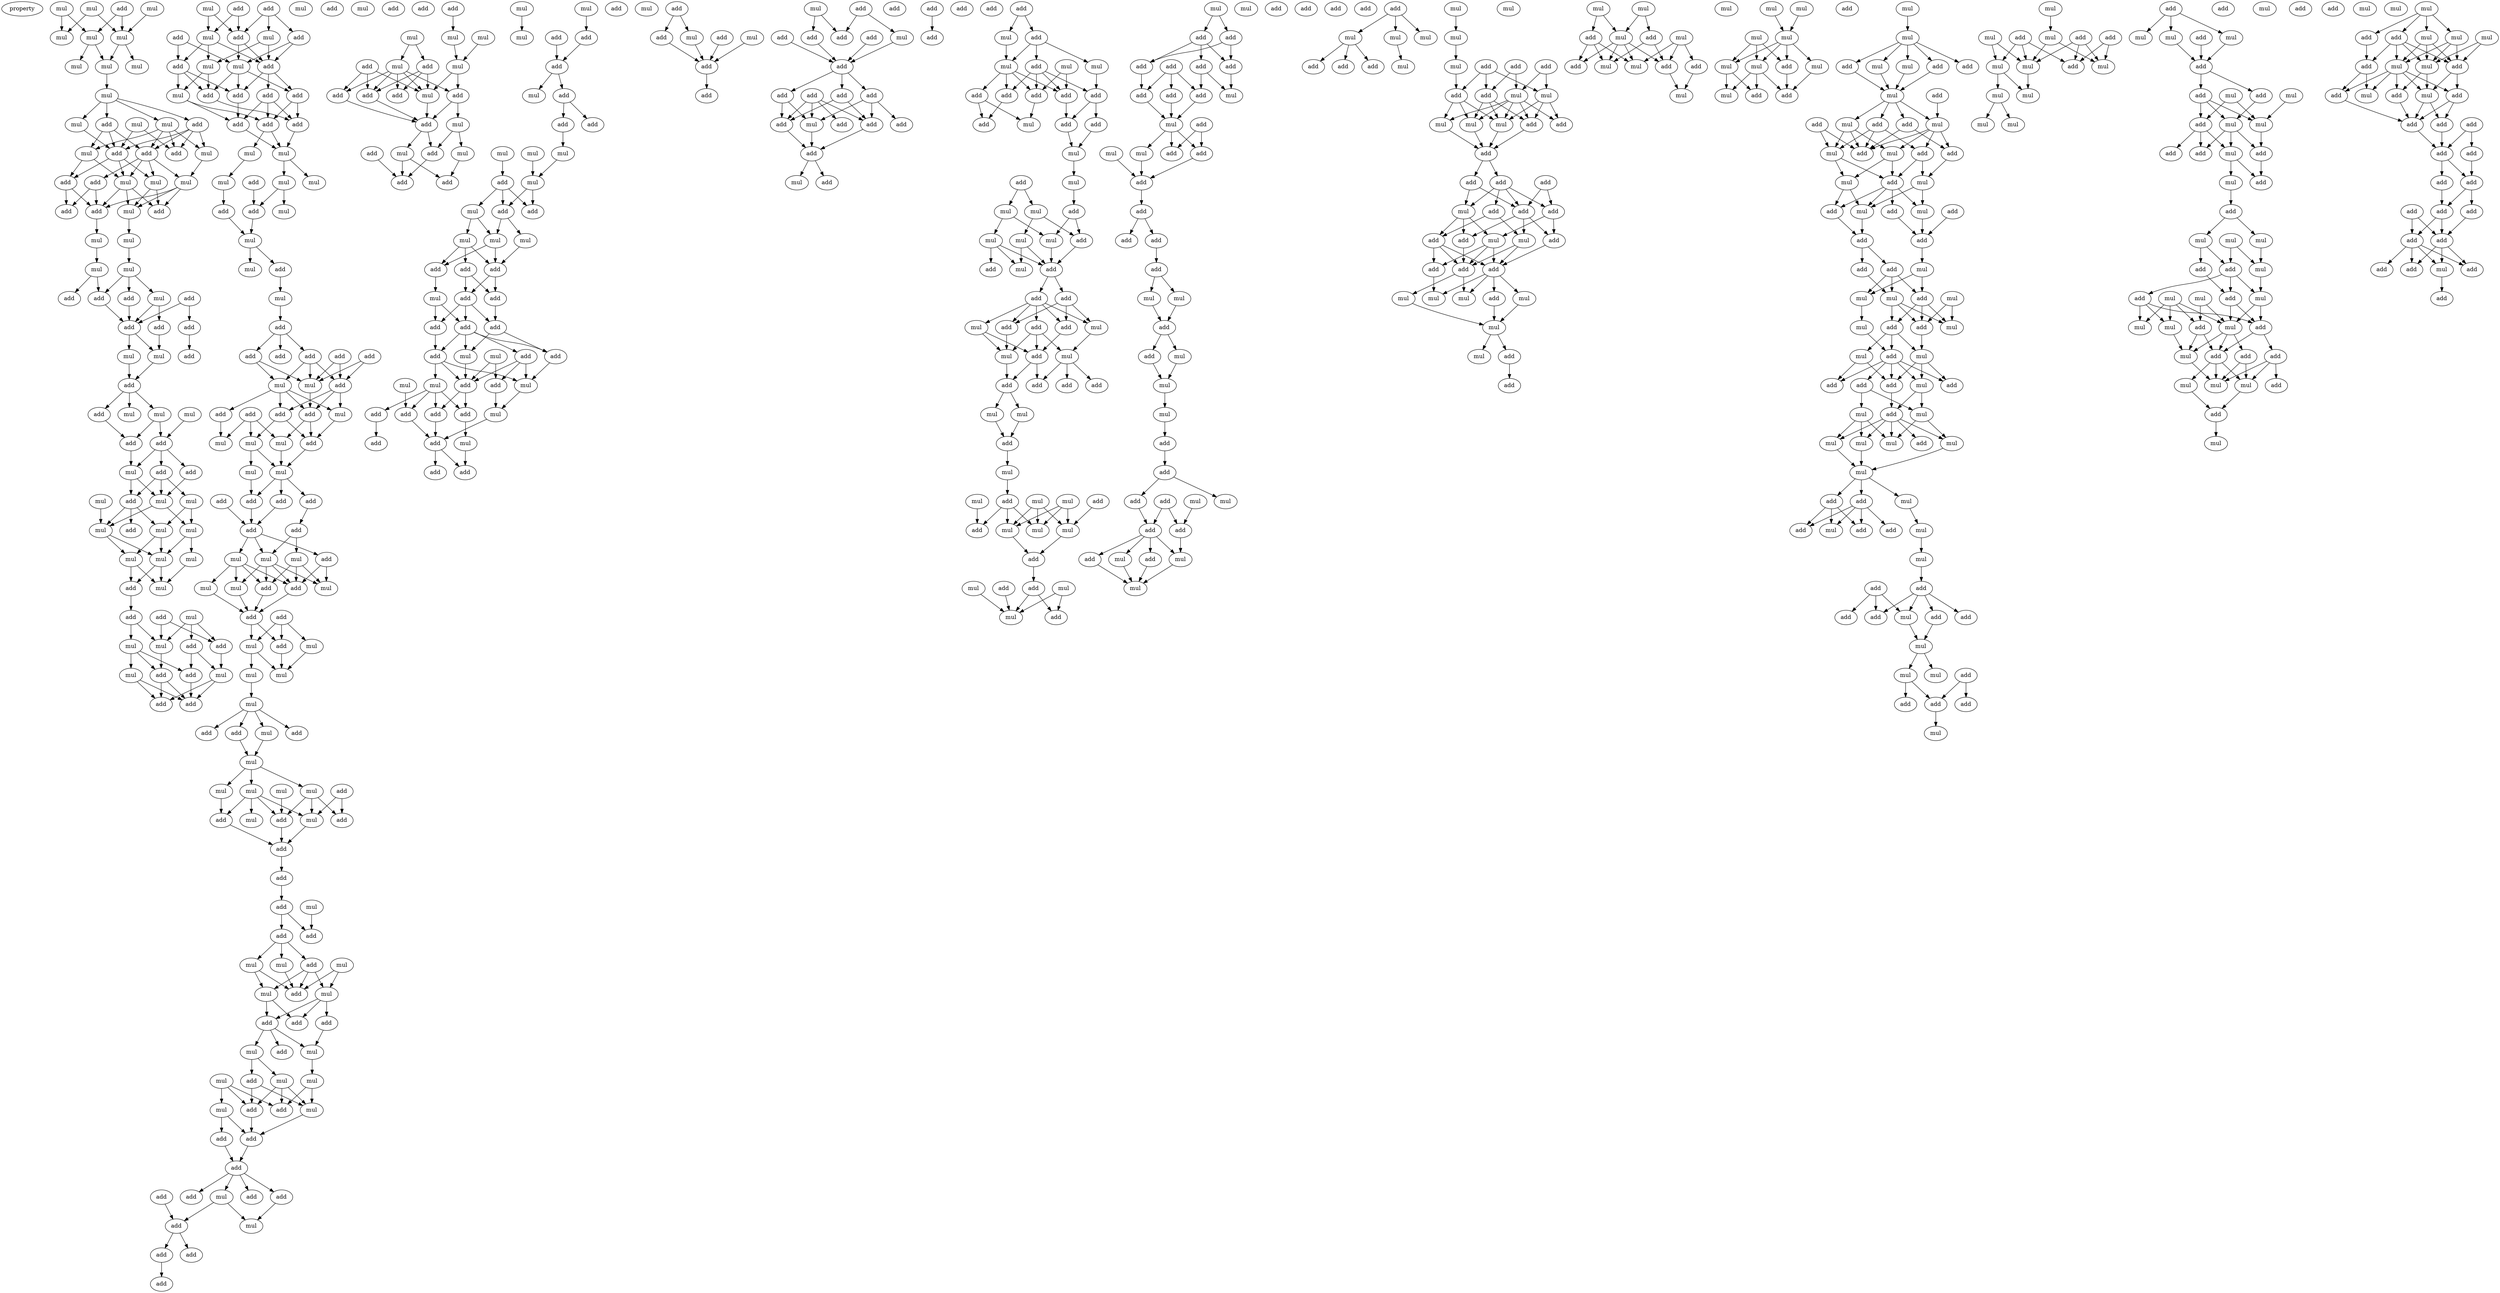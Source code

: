 digraph {
    node [fontcolor=black]
    property [mul=2,lf=1.4]
    0 [ label = mul ];
    1 [ label = mul ];
    2 [ label = mul ];
    3 [ label = add ];
    4 [ label = mul ];
    5 [ label = mul ];
    6 [ label = mul ];
    7 [ label = mul ];
    8 [ label = mul ];
    9 [ label = mul ];
    10 [ label = mul ];
    11 [ label = mul ];
    12 [ label = add ];
    13 [ label = add ];
    14 [ label = mul ];
    15 [ label = mul ];
    16 [ label = add ];
    17 [ label = add ];
    18 [ label = mul ];
    19 [ label = add ];
    20 [ label = mul ];
    21 [ label = add ];
    22 [ label = mul ];
    23 [ label = mul ];
    24 [ label = add ];
    25 [ label = mul ];
    26 [ label = add ];
    27 [ label = add ];
    28 [ label = mul ];
    29 [ label = add ];
    30 [ label = mul ];
    31 [ label = mul ];
    32 [ label = mul ];
    33 [ label = mul ];
    34 [ label = add ];
    35 [ label = mul ];
    36 [ label = add ];
    37 [ label = add ];
    38 [ label = add ];
    39 [ label = add ];
    40 [ label = add ];
    41 [ label = add ];
    42 [ label = add ];
    43 [ label = mul ];
    44 [ label = mul ];
    45 [ label = add ];
    46 [ label = mul ];
    47 [ label = mul ];
    48 [ label = mul ];
    49 [ label = add ];
    50 [ label = add ];
    51 [ label = add ];
    52 [ label = add ];
    53 [ label = mul ];
    54 [ label = add ];
    55 [ label = mul ];
    56 [ label = mul ];
    57 [ label = add ];
    58 [ label = mul ];
    59 [ label = mul ];
    60 [ label = mul ];
    61 [ label = add ];
    62 [ label = mul ];
    63 [ label = mul ];
    64 [ label = mul ];
    65 [ label = mul ];
    66 [ label = add ];
    67 [ label = mul ];
    68 [ label = mul ];
    69 [ label = add ];
    70 [ label = add ];
    71 [ label = mul ];
    72 [ label = add ];
    73 [ label = mul ];
    74 [ label = add ];
    75 [ label = mul ];
    76 [ label = mul ];
    77 [ label = add ];
    78 [ label = add ];
    79 [ label = add ];
    80 [ label = add ];
    81 [ label = mul ];
    82 [ label = add ];
    83 [ label = add ];
    84 [ label = add ];
    85 [ label = mul ];
    86 [ label = add ];
    87 [ label = add ];
    88 [ label = mul ];
    89 [ label = mul ];
    90 [ label = mul ];
    91 [ label = add ];
    92 [ label = add ];
    93 [ label = add ];
    94 [ label = add ];
    95 [ label = mul ];
    96 [ label = add ];
    97 [ label = add ];
    98 [ label = add ];
    99 [ label = add ];
    100 [ label = add ];
    101 [ label = mul ];
    102 [ label = mul ];
    103 [ label = mul ];
    104 [ label = mul ];
    105 [ label = mul ];
    106 [ label = add ];
    107 [ label = add ];
    108 [ label = mul ];
    109 [ label = add ];
    110 [ label = mul ];
    111 [ label = mul ];
    112 [ label = mul ];
    113 [ label = add ];
    114 [ label = add ];
    115 [ label = mul ];
    116 [ label = add ];
    117 [ label = add ];
    118 [ label = add ];
    119 [ label = add ];
    120 [ label = add ];
    121 [ label = add ];
    122 [ label = mul ];
    123 [ label = mul ];
    124 [ label = add ];
    125 [ label = add ];
    126 [ label = mul ];
    127 [ label = add ];
    128 [ label = add ];
    129 [ label = add ];
    130 [ label = mul ];
    131 [ label = mul ];
    132 [ label = add ];
    133 [ label = mul ];
    134 [ label = mul ];
    135 [ label = mul ];
    136 [ label = add ];
    137 [ label = add ];
    138 [ label = add ];
    139 [ label = add ];
    140 [ label = add ];
    141 [ label = add ];
    142 [ label = mul ];
    143 [ label = mul ];
    144 [ label = add ];
    145 [ label = mul ];
    146 [ label = add ];
    147 [ label = mul ];
    148 [ label = mul ];
    149 [ label = add ];
    150 [ label = mul ];
    151 [ label = add ];
    152 [ label = add ];
    153 [ label = mul ];
    154 [ label = add ];
    155 [ label = mul ];
    156 [ label = mul ];
    157 [ label = mul ];
    158 [ label = mul ];
    159 [ label = mul ];
    160 [ label = add ];
    161 [ label = add ];
    162 [ label = add ];
    163 [ label = mul ];
    164 [ label = add ];
    165 [ label = mul ];
    166 [ label = mul ];
    167 [ label = mul ];
    168 [ label = mul ];
    169 [ label = mul ];
    170 [ label = add ];
    171 [ label = add ];
    172 [ label = mul ];
    173 [ label = add ];
    174 [ label = add ];
    175 [ label = mul ];
    176 [ label = add ];
    177 [ label = add ];
    178 [ label = add ];
    179 [ label = add ];
    180 [ label = mul ];
    181 [ label = add ];
    182 [ label = add ];
    183 [ label = mul ];
    184 [ label = mul ];
    185 [ label = add ];
    186 [ label = mul ];
    187 [ label = mul ];
    188 [ label = mul ];
    189 [ label = add ];
    190 [ label = add ];
    191 [ label = add ];
    192 [ label = add ];
    193 [ label = mul ];
    194 [ label = mul ];
    195 [ label = add ];
    196 [ label = mul ];
    197 [ label = add ];
    198 [ label = mul ];
    199 [ label = mul ];
    200 [ label = add ];
    201 [ label = add ];
    202 [ label = mul ];
    203 [ label = mul ];
    204 [ label = add ];
    205 [ label = add ];
    206 [ label = add ];
    207 [ label = add ];
    208 [ label = add ];
    209 [ label = add ];
    210 [ label = mul ];
    211 [ label = add ];
    212 [ label = mul ];
    213 [ label = add ];
    214 [ label = add ];
    215 [ label = add ];
    216 [ label = add ];
    217 [ label = add ];
    218 [ label = mul ];
    219 [ label = mul ];
    220 [ label = mul ];
    221 [ label = mul ];
    222 [ label = mul ];
    223 [ label = add ];
    224 [ label = add ];
    225 [ label = add ];
    226 [ label = add ];
    227 [ label = mul ];
    228 [ label = add ];
    229 [ label = add ];
    230 [ label = add ];
    231 [ label = mul ];
    232 [ label = mul ];
    233 [ label = mul ];
    234 [ label = add ];
    235 [ label = mul ];
    236 [ label = add ];
    237 [ label = add ];
    238 [ label = mul ];
    239 [ label = add ];
    240 [ label = mul ];
    241 [ label = add ];
    242 [ label = add ];
    243 [ label = add ];
    244 [ label = mul ];
    245 [ label = add ];
    246 [ label = add ];
    247 [ label = add ];
    248 [ label = add ];
    249 [ label = mul ];
    250 [ label = mul ];
    251 [ label = mul ];
    252 [ label = add ];
    253 [ label = mul ];
    254 [ label = add ];
    255 [ label = add ];
    256 [ label = mul ];
    257 [ label = mul ];
    258 [ label = mul ];
    259 [ label = mul ];
    260 [ label = add ];
    261 [ label = add ];
    262 [ label = add ];
    263 [ label = mul ];
    264 [ label = add ];
    265 [ label = mul ];
    266 [ label = add ];
    267 [ label = add ];
    268 [ label = add ];
    269 [ label = add ];
    270 [ label = add ];
    271 [ label = add ];
    272 [ label = mul ];
    273 [ label = mul ];
    274 [ label = add ];
    275 [ label = add ];
    276 [ label = mul ];
    277 [ label = mul ];
    278 [ label = add ];
    279 [ label = mul ];
    280 [ label = add ];
    281 [ label = add ];
    282 [ label = add ];
    283 [ label = mul ];
    284 [ label = add ];
    285 [ label = add ];
    286 [ label = add ];
    287 [ label = mul ];
    288 [ label = add ];
    289 [ label = add ];
    290 [ label = add ];
    291 [ label = add ];
    292 [ label = add ];
    293 [ label = mul ];
    294 [ label = mul ];
    295 [ label = add ];
    296 [ label = mul ];
    297 [ label = add ];
    298 [ label = add ];
    299 [ label = add ];
    300 [ label = add ];
    301 [ label = add ];
    302 [ label = mul ];
    303 [ label = add ];
    304 [ label = add ];
    305 [ label = add ];
    306 [ label = add ];
    307 [ label = add ];
    308 [ label = add ];
    309 [ label = add ];
    310 [ label = add ];
    311 [ label = add ];
    312 [ label = add ];
    313 [ label = add ];
    314 [ label = mul ];
    315 [ label = add ];
    316 [ label = mul ];
    317 [ label = add ];
    318 [ label = add ];
    319 [ label = add ];
    320 [ label = add ];
    321 [ label = add ];
    322 [ label = add ];
    323 [ label = mul ];
    324 [ label = add ];
    325 [ label = mul ];
    326 [ label = add ];
    327 [ label = mul ];
    328 [ label = mul ];
    329 [ label = add ];
    330 [ label = add ];
    331 [ label = add ];
    332 [ label = add ];
    333 [ label = add ];
    334 [ label = mul ];
    335 [ label = add ];
    336 [ label = add ];
    337 [ label = add ];
    338 [ label = mul ];
    339 [ label = add ];
    340 [ label = mul ];
    341 [ label = add ];
    342 [ label = mul ];
    343 [ label = mul ];
    344 [ label = mul ];
    345 [ label = add ];
    346 [ label = mul ];
    347 [ label = mul ];
    348 [ label = mul ];
    349 [ label = add ];
    350 [ label = add ];
    351 [ label = add ];
    352 [ label = add ];
    353 [ label = add ];
    354 [ label = add ];
    355 [ label = add ];
    356 [ label = mul ];
    357 [ label = mul ];
    358 [ label = add ];
    359 [ label = mul ];
    360 [ label = mul ];
    361 [ label = add ];
    362 [ label = add ];
    363 [ label = add ];
    364 [ label = add ];
    365 [ label = mul ];
    366 [ label = mul ];
    367 [ label = add ];
    368 [ label = mul ];
    369 [ label = mul ];
    370 [ label = add ];
    371 [ label = mul ];
    372 [ label = add ];
    373 [ label = mul ];
    374 [ label = add ];
    375 [ label = mul ];
    376 [ label = mul ];
    377 [ label = mul ];
    378 [ label = add ];
    379 [ label = mul ];
    380 [ label = mul ];
    381 [ label = add ];
    382 [ label = add ];
    383 [ label = mul ];
    384 [ label = add ];
    385 [ label = mul ];
    386 [ label = add ];
    387 [ label = add ];
    388 [ label = add ];
    389 [ label = add ];
    390 [ label = add ];
    391 [ label = add ];
    392 [ label = add ];
    393 [ label = add ];
    394 [ label = add ];
    395 [ label = mul ];
    396 [ label = mul ];
    397 [ label = add ];
    398 [ label = mul ];
    399 [ label = add ];
    400 [ label = mul ];
    401 [ label = add ];
    402 [ label = mul ];
    403 [ label = add ];
    404 [ label = add ];
    405 [ label = add ];
    406 [ label = add ];
    407 [ label = add ];
    408 [ label = add ];
    409 [ label = add ];
    410 [ label = mul ];
    411 [ label = mul ];
    412 [ label = add ];
    413 [ label = add ];
    414 [ label = add ];
    415 [ label = mul ];
    416 [ label = mul ];
    417 [ label = mul ];
    418 [ label = add ];
    419 [ label = add ];
    420 [ label = add ];
    421 [ label = mul ];
    422 [ label = add ];
    423 [ label = mul ];
    424 [ label = add ];
    425 [ label = add ];
    426 [ label = add ];
    427 [ label = mul ];
    428 [ label = mul ];
    429 [ label = add ];
    430 [ label = mul ];
    431 [ label = add ];
    432 [ label = add ];
    433 [ label = mul ];
    434 [ label = mul ];
    435 [ label = mul ];
    436 [ label = add ];
    437 [ label = mul ];
    438 [ label = add ];
    439 [ label = add ];
    440 [ label = mul ];
    441 [ label = mul ];
    442 [ label = add ];
    443 [ label = add ];
    444 [ label = mul ];
    445 [ label = add ];
    446 [ label = mul ];
    447 [ label = mul ];
    448 [ label = add ];
    449 [ label = add ];
    450 [ label = mul ];
    451 [ label = mul ];
    452 [ label = add ];
    453 [ label = mul ];
    454 [ label = add ];
    455 [ label = add ];
    456 [ label = add ];
    457 [ label = add ];
    458 [ label = add ];
    459 [ label = add ];
    460 [ label = add ];
    461 [ label = mul ];
    462 [ label = add ];
    463 [ label = add ];
    464 [ label = mul ];
    465 [ label = mul ];
    466 [ label = add ];
    467 [ label = add ];
    468 [ label = add ];
    469 [ label = add ];
    470 [ label = add ];
    471 [ label = add ];
    472 [ label = mul ];
    473 [ label = mul ];
    474 [ label = mul ];
    475 [ label = mul ];
    476 [ label = mul ];
    477 [ label = mul ];
    478 [ label = add ];
    479 [ label = add ];
    480 [ label = mul ];
    481 [ label = mul ];
    482 [ label = mul ];
    483 [ label = add ];
    484 [ label = add ];
    485 [ label = mul ];
    486 [ label = mul ];
    487 [ label = mul ];
    488 [ label = add ];
    489 [ label = mul ];
    490 [ label = mul ];
    491 [ label = add ];
    492 [ label = add ];
    493 [ label = mul ];
    494 [ label = mul ];
    495 [ label = mul ];
    496 [ label = add ];
    497 [ label = mul ];
    498 [ label = mul ];
    499 [ label = mul ];
    500 [ label = mul ];
    501 [ label = mul ];
    502 [ label = add ];
    503 [ label = mul ];
    504 [ label = add ];
    505 [ label = add ];
    506 [ label = mul ];
    507 [ label = mul ];
    508 [ label = mul ];
    509 [ label = mul ];
    510 [ label = add ];
    511 [ label = add ];
    512 [ label = add ];
    513 [ label = add ];
    514 [ label = mul ];
    515 [ label = add ];
    516 [ label = add ];
    517 [ label = mul ];
    518 [ label = add ];
    519 [ label = mul ];
    520 [ label = add ];
    521 [ label = mul ];
    522 [ label = add ];
    523 [ label = mul ];
    524 [ label = add ];
    525 [ label = mul ];
    526 [ label = mul ];
    527 [ label = add ];
    528 [ label = add ];
    529 [ label = mul ];
    530 [ label = add ];
    531 [ label = add ];
    532 [ label = mul ];
    533 [ label = add ];
    534 [ label = add ];
    535 [ label = add ];
    536 [ label = add ];
    537 [ label = mul ];
    538 [ label = mul ];
    539 [ label = mul ];
    540 [ label = add ];
    541 [ label = mul ];
    542 [ label = add ];
    543 [ label = add ];
    544 [ label = mul ];
    545 [ label = mul ];
    546 [ label = mul ];
    547 [ label = add ];
    548 [ label = mul ];
    549 [ label = add ];
    550 [ label = add ];
    551 [ label = add ];
    552 [ label = mul ];
    553 [ label = add ];
    554 [ label = mul ];
    555 [ label = add ];
    556 [ label = mul ];
    557 [ label = mul ];
    558 [ label = mul ];
    559 [ label = add ];
    560 [ label = mul ];
    561 [ label = mul ];
    562 [ label = mul ];
    563 [ label = add ];
    564 [ label = add ];
    565 [ label = mul ];
    566 [ label = add ];
    567 [ label = mul ];
    568 [ label = add ];
    569 [ label = add ];
    570 [ label = mul ];
    571 [ label = mul ];
    572 [ label = add ];
    573 [ label = add ];
    574 [ label = add ];
    575 [ label = add ];
    576 [ label = mul ];
    577 [ label = add ];
    578 [ label = add ];
    579 [ label = mul ];
    580 [ label = mul ];
    581 [ label = mul ];
    582 [ label = add ];
    583 [ label = add ];
    584 [ label = add ];
    585 [ label = add ];
    586 [ label = mul ];
    587 [ label = mul ];
    588 [ label = add ];
    589 [ label = add ];
    590 [ label = mul ];
    591 [ label = add ];
    592 [ label = mul ];
    593 [ label = mul ];
    594 [ label = mul ];
    595 [ label = mul ];
    596 [ label = add ];
    597 [ label = mul ];
    598 [ label = mul ];
    599 [ label = mul ];
    600 [ label = mul ];
    601 [ label = add ];
    602 [ label = mul ];
    603 [ label = add ];
    604 [ label = mul ];
    605 [ label = mul ];
    606 [ label = add ];
    607 [ label = add ];
    608 [ label = add ];
    609 [ label = mul ];
    610 [ label = mul ];
    611 [ label = mul ];
    612 [ label = add ];
    613 [ label = mul ];
    614 [ label = add ];
    615 [ label = add ];
    616 [ label = add ];
    617 [ label = mul ];
    618 [ label = add ];
    619 [ label = mul ];
    620 [ label = add ];
    621 [ label = add ];
    622 [ label = mul ];
    623 [ label = mul ];
    624 [ label = add ];
    625 [ label = mul ];
    626 [ label = mul ];
    627 [ label = add ];
    628 [ label = mul ];
    629 [ label = add ];
    630 [ label = mul ];
    631 [ label = add ];
    632 [ label = add ];
    633 [ label = mul ];
    634 [ label = mul ];
    635 [ label = add ];
    636 [ label = mul ];
    637 [ label = mul ];
    638 [ label = mul ];
    639 [ label = add ];
    640 [ label = add ];
    641 [ label = mul ];
    642 [ label = add ];
    643 [ label = add ];
    644 [ label = add ];
    645 [ label = mul ];
    646 [ label = mul ];
    647 [ label = add ];
    648 [ label = mul ];
    649 [ label = add ];
    650 [ label = mul ];
    651 [ label = mul ];
    652 [ label = mul ];
    653 [ label = mul ];
    654 [ label = add ];
    655 [ label = mul ];
    656 [ label = add ];
    657 [ label = mul ];
    658 [ label = mul ];
    659 [ label = add ];
    660 [ label = add ];
    661 [ label = mul ];
    662 [ label = mul ];
    663 [ label = add ];
    664 [ label = add ];
    665 [ label = mul ];
    666 [ label = mul ];
    667 [ label = add ];
    668 [ label = add ];
    669 [ label = add ];
    670 [ label = add ];
    671 [ label = add ];
    672 [ label = add ];
    673 [ label = add ];
    674 [ label = add ];
    675 [ label = add ];
    676 [ label = add ];
    677 [ label = add ];
    678 [ label = add ];
    679 [ label = add ];
    680 [ label = add ];
    681 [ label = add ];
    682 [ label = mul ];
    683 [ label = add ];
    684 [ label = add ];
    0 -> 5 [ name = 0 ];
    0 -> 6 [ name = 1 ];
    1 -> 4 [ name = 2 ];
    2 -> 4 [ name = 3 ];
    2 -> 5 [ name = 4 ];
    3 -> 4 [ name = 5 ];
    3 -> 6 [ name = 6 ];
    4 -> 8 [ name = 7 ];
    4 -> 9 [ name = 8 ];
    6 -> 7 [ name = 9 ];
    6 -> 9 [ name = 10 ];
    9 -> 10 [ name = 11 ];
    10 -> 12 [ name = 12 ];
    10 -> 13 [ name = 13 ];
    10 -> 14 [ name = 14 ];
    10 -> 15 [ name = 15 ];
    11 -> 16 [ name = 16 ];
    11 -> 17 [ name = 17 ];
    12 -> 17 [ name = 18 ];
    12 -> 18 [ name = 19 ];
    12 -> 19 [ name = 20 ];
    13 -> 16 [ name = 21 ];
    13 -> 17 [ name = 22 ];
    13 -> 19 [ name = 23 ];
    13 -> 20 [ name = 24 ];
    14 -> 17 [ name = 25 ];
    15 -> 16 [ name = 26 ];
    15 -> 18 [ name = 27 ];
    15 -> 19 [ name = 28 ];
    15 -> 20 [ name = 29 ];
    17 -> 21 [ name = 30 ];
    17 -> 23 [ name = 31 ];
    17 -> 25 [ name = 32 ];
    18 -> 21 [ name = 33 ];
    18 -> 25 [ name = 34 ];
    19 -> 22 [ name = 35 ];
    19 -> 23 [ name = 36 ];
    19 -> 24 [ name = 37 ];
    19 -> 25 [ name = 38 ];
    20 -> 22 [ name = 39 ];
    21 -> 27 [ name = 40 ];
    21 -> 29 [ name = 41 ];
    22 -> 26 [ name = 42 ];
    22 -> 27 [ name = 43 ];
    22 -> 28 [ name = 44 ];
    23 -> 26 [ name = 45 ];
    23 -> 28 [ name = 46 ];
    24 -> 27 [ name = 47 ];
    24 -> 29 [ name = 48 ];
    25 -> 26 [ name = 49 ];
    25 -> 27 [ name = 50 ];
    25 -> 28 [ name = 51 ];
    27 -> 30 [ name = 52 ];
    28 -> 31 [ name = 53 ];
    30 -> 32 [ name = 54 ];
    31 -> 33 [ name = 55 ];
    32 -> 36 [ name = 56 ];
    32 -> 37 [ name = 57 ];
    33 -> 34 [ name = 58 ];
    33 -> 35 [ name = 59 ];
    33 -> 37 [ name = 60 ];
    34 -> 41 [ name = 61 ];
    35 -> 40 [ name = 62 ];
    35 -> 41 [ name = 63 ];
    37 -> 41 [ name = 64 ];
    38 -> 39 [ name = 65 ];
    38 -> 41 [ name = 66 ];
    39 -> 42 [ name = 67 ];
    40 -> 43 [ name = 68 ];
    41 -> 43 [ name = 69 ];
    41 -> 44 [ name = 70 ];
    43 -> 45 [ name = 71 ];
    44 -> 45 [ name = 72 ];
    45 -> 47 [ name = 73 ];
    45 -> 48 [ name = 74 ];
    45 -> 49 [ name = 75 ];
    46 -> 50 [ name = 76 ];
    47 -> 50 [ name = 77 ];
    47 -> 51 [ name = 78 ];
    49 -> 51 [ name = 79 ];
    50 -> 52 [ name = 80 ];
    50 -> 53 [ name = 81 ];
    50 -> 54 [ name = 82 ];
    51 -> 53 [ name = 83 ];
    52 -> 56 [ name = 84 ];
    52 -> 57 [ name = 85 ];
    52 -> 58 [ name = 86 ];
    53 -> 56 [ name = 87 ];
    53 -> 57 [ name = 88 ];
    54 -> 56 [ name = 89 ];
    55 -> 62 [ name = 90 ];
    56 -> 59 [ name = 91 ];
    56 -> 62 [ name = 92 ];
    57 -> 60 [ name = 93 ];
    57 -> 61 [ name = 94 ];
    57 -> 62 [ name = 95 ];
    58 -> 59 [ name = 96 ];
    58 -> 60 [ name = 97 ];
    59 -> 64 [ name = 98 ];
    59 -> 65 [ name = 99 ];
    60 -> 63 [ name = 100 ];
    60 -> 64 [ name = 101 ];
    62 -> 63 [ name = 102 ];
    62 -> 64 [ name = 103 ];
    63 -> 66 [ name = 104 ];
    63 -> 67 [ name = 105 ];
    64 -> 66 [ name = 106 ];
    64 -> 67 [ name = 107 ];
    65 -> 67 [ name = 108 ];
    66 -> 70 [ name = 109 ];
    68 -> 71 [ name = 110 ];
    68 -> 72 [ name = 111 ];
    68 -> 74 [ name = 112 ];
    69 -> 71 [ name = 113 ];
    69 -> 72 [ name = 114 ];
    70 -> 71 [ name = 115 ];
    70 -> 73 [ name = 116 ];
    71 -> 77 [ name = 117 ];
    72 -> 75 [ name = 118 ];
    73 -> 76 [ name = 119 ];
    73 -> 77 [ name = 120 ];
    73 -> 78 [ name = 121 ];
    74 -> 75 [ name = 122 ];
    74 -> 78 [ name = 123 ];
    75 -> 79 [ name = 124 ];
    75 -> 80 [ name = 125 ];
    76 -> 79 [ name = 126 ];
    76 -> 80 [ name = 127 ];
    77 -> 79 [ name = 128 ];
    77 -> 80 [ name = 129 ];
    78 -> 80 [ name = 130 ];
    81 -> 85 [ name = 131 ];
    81 -> 87 [ name = 132 ];
    82 -> 85 [ name = 133 ];
    82 -> 87 [ name = 134 ];
    83 -> 86 [ name = 135 ];
    83 -> 87 [ name = 136 ];
    83 -> 88 [ name = 137 ];
    84 -> 90 [ name = 138 ];
    84 -> 92 [ name = 139 ];
    85 -> 89 [ name = 140 ];
    85 -> 91 [ name = 141 ];
    85 -> 92 [ name = 142 ];
    86 -> 90 [ name = 143 ];
    86 -> 91 [ name = 144 ];
    87 -> 90 [ name = 145 ];
    87 -> 91 [ name = 146 ];
    88 -> 89 [ name = 147 ];
    88 -> 91 [ name = 148 ];
    89 -> 94 [ name = 149 ];
    89 -> 95 [ name = 150 ];
    90 -> 93 [ name = 151 ];
    90 -> 94 [ name = 152 ];
    90 -> 97 [ name = 153 ];
    91 -> 93 [ name = 154 ];
    91 -> 96 [ name = 155 ];
    91 -> 97 [ name = 156 ];
    92 -> 94 [ name = 157 ];
    92 -> 95 [ name = 158 ];
    92 -> 97 [ name = 159 ];
    93 -> 98 [ name = 160 ];
    93 -> 100 [ name = 161 ];
    94 -> 100 [ name = 162 ];
    95 -> 98 [ name = 163 ];
    95 -> 99 [ name = 164 ];
    96 -> 98 [ name = 165 ];
    96 -> 99 [ name = 166 ];
    96 -> 100 [ name = 167 ];
    97 -> 99 [ name = 168 ];
    98 -> 101 [ name = 169 ];
    98 -> 102 [ name = 170 ];
    99 -> 102 [ name = 171 ];
    100 -> 102 [ name = 172 ];
    101 -> 105 [ name = 173 ];
    102 -> 103 [ name = 174 ];
    102 -> 104 [ name = 175 ];
    103 -> 108 [ name = 176 ];
    103 -> 109 [ name = 177 ];
    105 -> 107 [ name = 178 ];
    106 -> 109 [ name = 179 ];
    107 -> 111 [ name = 180 ];
    109 -> 111 [ name = 181 ];
    111 -> 112 [ name = 182 ];
    111 -> 113 [ name = 183 ];
    113 -> 115 [ name = 184 ];
    115 -> 116 [ name = 185 ];
    116 -> 117 [ name = 186 ];
    116 -> 118 [ name = 187 ];
    116 -> 119 [ name = 188 ];
    118 -> 122 [ name = 189 ];
    118 -> 123 [ name = 190 ];
    119 -> 122 [ name = 191 ];
    119 -> 123 [ name = 192 ];
    119 -> 124 [ name = 193 ];
    120 -> 122 [ name = 194 ];
    120 -> 124 [ name = 195 ];
    121 -> 122 [ name = 196 ];
    121 -> 124 [ name = 197 ];
    122 -> 128 [ name = 198 ];
    123 -> 125 [ name = 199 ];
    123 -> 126 [ name = 200 ];
    123 -> 127 [ name = 201 ];
    123 -> 128 [ name = 202 ];
    124 -> 126 [ name = 203 ];
    124 -> 127 [ name = 204 ];
    124 -> 128 [ name = 205 ];
    125 -> 133 [ name = 206 ];
    126 -> 132 [ name = 207 ];
    127 -> 130 [ name = 208 ];
    127 -> 132 [ name = 209 ];
    128 -> 131 [ name = 210 ];
    128 -> 132 [ name = 211 ];
    129 -> 130 [ name = 212 ];
    129 -> 131 [ name = 213 ];
    129 -> 133 [ name = 214 ];
    130 -> 134 [ name = 215 ];
    130 -> 135 [ name = 216 ];
    131 -> 135 [ name = 217 ];
    132 -> 135 [ name = 218 ];
    134 -> 136 [ name = 219 ];
    135 -> 136 [ name = 220 ];
    135 -> 138 [ name = 221 ];
    135 -> 139 [ name = 222 ];
    136 -> 140 [ name = 223 ];
    137 -> 140 [ name = 224 ];
    138 -> 140 [ name = 225 ];
    139 -> 141 [ name = 226 ];
    140 -> 142 [ name = 227 ];
    140 -> 143 [ name = 228 ];
    140 -> 144 [ name = 229 ];
    141 -> 142 [ name = 230 ];
    141 -> 145 [ name = 231 ];
    142 -> 146 [ name = 232 ];
    142 -> 147 [ name = 233 ];
    142 -> 148 [ name = 234 ];
    142 -> 149 [ name = 235 ];
    143 -> 146 [ name = 236 ];
    143 -> 148 [ name = 237 ];
    143 -> 149 [ name = 238 ];
    143 -> 150 [ name = 239 ];
    144 -> 147 [ name = 240 ];
    144 -> 149 [ name = 241 ];
    145 -> 146 [ name = 242 ];
    145 -> 147 [ name = 243 ];
    145 -> 149 [ name = 244 ];
    146 -> 151 [ name = 245 ];
    148 -> 151 [ name = 246 ];
    149 -> 151 [ name = 247 ];
    150 -> 151 [ name = 248 ];
    151 -> 153 [ name = 249 ];
    151 -> 154 [ name = 250 ];
    152 -> 153 [ name = 251 ];
    152 -> 154 [ name = 252 ];
    152 -> 155 [ name = 253 ];
    153 -> 157 [ name = 254 ];
    153 -> 158 [ name = 255 ];
    154 -> 158 [ name = 256 ];
    155 -> 158 [ name = 257 ];
    157 -> 159 [ name = 258 ];
    159 -> 160 [ name = 259 ];
    159 -> 161 [ name = 260 ];
    159 -> 163 [ name = 261 ];
    159 -> 164 [ name = 262 ];
    161 -> 165 [ name = 263 ];
    163 -> 165 [ name = 264 ];
    165 -> 166 [ name = 265 ];
    165 -> 168 [ name = 266 ];
    165 -> 169 [ name = 267 ];
    166 -> 171 [ name = 268 ];
    167 -> 173 [ name = 269 ];
    168 -> 171 [ name = 270 ];
    168 -> 172 [ name = 271 ];
    168 -> 173 [ name = 272 ];
    168 -> 175 [ name = 273 ];
    169 -> 173 [ name = 274 ];
    169 -> 174 [ name = 275 ];
    169 -> 175 [ name = 276 ];
    170 -> 174 [ name = 277 ];
    170 -> 175 [ name = 278 ];
    171 -> 176 [ name = 279 ];
    173 -> 176 [ name = 280 ];
    175 -> 176 [ name = 281 ];
    176 -> 177 [ name = 282 ];
    177 -> 179 [ name = 283 ];
    179 -> 181 [ name = 284 ];
    179 -> 182 [ name = 285 ];
    180 -> 182 [ name = 286 ];
    181 -> 183 [ name = 287 ];
    181 -> 185 [ name = 288 ];
    181 -> 186 [ name = 289 ];
    183 -> 189 [ name = 290 ];
    184 -> 188 [ name = 291 ];
    184 -> 189 [ name = 292 ];
    185 -> 187 [ name = 293 ];
    185 -> 188 [ name = 294 ];
    185 -> 189 [ name = 295 ];
    186 -> 187 [ name = 296 ];
    186 -> 189 [ name = 297 ];
    187 -> 190 [ name = 298 ];
    187 -> 192 [ name = 299 ];
    188 -> 190 [ name = 300 ];
    188 -> 191 [ name = 301 ];
    188 -> 192 [ name = 302 ];
    190 -> 193 [ name = 303 ];
    190 -> 194 [ name = 304 ];
    190 -> 195 [ name = 305 ];
    191 -> 193 [ name = 306 ];
    193 -> 196 [ name = 307 ];
    194 -> 197 [ name = 308 ];
    194 -> 199 [ name = 309 ];
    196 -> 201 [ name = 310 ];
    196 -> 203 [ name = 311 ];
    197 -> 200 [ name = 312 ];
    197 -> 203 [ name = 313 ];
    198 -> 200 [ name = 314 ];
    198 -> 201 [ name = 315 ];
    198 -> 202 [ name = 316 ];
    199 -> 200 [ name = 317 ];
    199 -> 201 [ name = 318 ];
    199 -> 203 [ name = 319 ];
    200 -> 205 [ name = 320 ];
    202 -> 204 [ name = 321 ];
    202 -> 205 [ name = 322 ];
    203 -> 205 [ name = 323 ];
    204 -> 206 [ name = 324 ];
    205 -> 206 [ name = 325 ];
    206 -> 207 [ name = 326 ];
    206 -> 208 [ name = 327 ];
    206 -> 209 [ name = 328 ];
    206 -> 210 [ name = 329 ];
    207 -> 212 [ name = 330 ];
    210 -> 212 [ name = 331 ];
    210 -> 213 [ name = 332 ];
    211 -> 213 [ name = 333 ];
    213 -> 214 [ name = 334 ];
    213 -> 215 [ name = 335 ];
    214 -> 216 [ name = 336 ];
    217 -> 218 [ name = 337 ];
    218 -> 221 [ name = 338 ];
    219 -> 221 [ name = 339 ];
    220 -> 222 [ name = 340 ];
    220 -> 223 [ name = 341 ];
    221 -> 225 [ name = 342 ];
    221 -> 227 [ name = 343 ];
    222 -> 225 [ name = 344 ];
    222 -> 226 [ name = 345 ];
    222 -> 227 [ name = 346 ];
    222 -> 228 [ name = 347 ];
    222 -> 229 [ name = 348 ];
    223 -> 227 [ name = 349 ];
    223 -> 228 [ name = 350 ];
    223 -> 229 [ name = 351 ];
    224 -> 226 [ name = 352 ];
    224 -> 227 [ name = 353 ];
    224 -> 229 [ name = 354 ];
    225 -> 230 [ name = 355 ];
    225 -> 231 [ name = 356 ];
    226 -> 230 [ name = 357 ];
    227 -> 230 [ name = 358 ];
    229 -> 230 [ name = 359 ];
    230 -> 235 [ name = 360 ];
    230 -> 236 [ name = 361 ];
    231 -> 232 [ name = 362 ];
    231 -> 236 [ name = 363 ];
    232 -> 239 [ name = 364 ];
    233 -> 238 [ name = 365 ];
    234 -> 237 [ name = 366 ];
    235 -> 237 [ name = 367 ];
    235 -> 239 [ name = 368 ];
    236 -> 237 [ name = 369 ];
    240 -> 242 [ name = 370 ];
    241 -> 243 [ name = 371 ];
    242 -> 243 [ name = 372 ];
    243 -> 244 [ name = 373 ];
    243 -> 245 [ name = 374 ];
    245 -> 247 [ name = 375 ];
    245 -> 248 [ name = 376 ];
    247 -> 250 [ name = 377 ];
    249 -> 252 [ name = 378 ];
    250 -> 253 [ name = 379 ];
    251 -> 253 [ name = 380 ];
    252 -> 254 [ name = 381 ];
    252 -> 255 [ name = 382 ];
    252 -> 256 [ name = 383 ];
    253 -> 254 [ name = 384 ];
    253 -> 255 [ name = 385 ];
    255 -> 257 [ name = 386 ];
    255 -> 259 [ name = 387 ];
    256 -> 258 [ name = 388 ];
    256 -> 259 [ name = 389 ];
    257 -> 262 [ name = 390 ];
    258 -> 260 [ name = 391 ];
    258 -> 261 [ name = 392 ];
    258 -> 262 [ name = 393 ];
    259 -> 261 [ name = 394 ];
    259 -> 262 [ name = 395 ];
    260 -> 264 [ name = 396 ];
    260 -> 266 [ name = 397 ];
    261 -> 263 [ name = 398 ];
    262 -> 264 [ name = 399 ];
    262 -> 266 [ name = 400 ];
    263 -> 268 [ name = 401 ];
    263 -> 269 [ name = 402 ];
    264 -> 267 [ name = 403 ];
    266 -> 267 [ name = 404 ];
    266 -> 268 [ name = 405 ];
    266 -> 269 [ name = 406 ];
    267 -> 273 [ name = 407 ];
    267 -> 274 [ name = 408 ];
    268 -> 270 [ name = 409 ];
    268 -> 271 [ name = 410 ];
    268 -> 273 [ name = 411 ];
    268 -> 274 [ name = 412 ];
    269 -> 271 [ name = 413 ];
    270 -> 275 [ name = 414 ];
    270 -> 278 [ name = 415 ];
    270 -> 279 [ name = 416 ];
    271 -> 275 [ name = 417 ];
    271 -> 277 [ name = 418 ];
    271 -> 279 [ name = 419 ];
    272 -> 275 [ name = 420 ];
    272 -> 278 [ name = 421 ];
    273 -> 275 [ name = 422 ];
    274 -> 279 [ name = 423 ];
    275 -> 281 [ name = 424 ];
    275 -> 282 [ name = 425 ];
    276 -> 280 [ name = 426 ];
    277 -> 280 [ name = 427 ];
    277 -> 281 [ name = 428 ];
    277 -> 282 [ name = 429 ];
    277 -> 284 [ name = 430 ];
    278 -> 283 [ name = 431 ];
    279 -> 283 [ name = 432 ];
    280 -> 285 [ name = 433 ];
    281 -> 287 [ name = 434 ];
    282 -> 285 [ name = 435 ];
    283 -> 285 [ name = 436 ];
    284 -> 286 [ name = 437 ];
    285 -> 288 [ name = 438 ];
    285 -> 289 [ name = 439 ];
    287 -> 289 [ name = 440 ];
    290 -> 291 [ name = 441 ];
    290 -> 293 [ name = 442 ];
    291 -> 295 [ name = 443 ];
    292 -> 295 [ name = 444 ];
    293 -> 295 [ name = 445 ];
    294 -> 295 [ name = 446 ];
    295 -> 298 [ name = 447 ];
    296 -> 300 [ name = 448 ];
    296 -> 301 [ name = 449 ];
    297 -> 300 [ name = 450 ];
    297 -> 302 [ name = 451 ];
    299 -> 304 [ name = 452 ];
    301 -> 304 [ name = 453 ];
    302 -> 304 [ name = 454 ];
    303 -> 304 [ name = 455 ];
    304 -> 305 [ name = 456 ];
    304 -> 306 [ name = 457 ];
    304 -> 309 [ name = 458 ];
    305 -> 313 [ name = 459 ];
    305 -> 314 [ name = 460 ];
    306 -> 311 [ name = 461 ];
    306 -> 312 [ name = 462 ];
    306 -> 314 [ name = 463 ];
    308 -> 310 [ name = 464 ];
    308 -> 312 [ name = 465 ];
    308 -> 313 [ name = 466 ];
    308 -> 314 [ name = 467 ];
    309 -> 312 [ name = 468 ];
    309 -> 313 [ name = 469 ];
    312 -> 315 [ name = 470 ];
    313 -> 315 [ name = 471 ];
    314 -> 315 [ name = 472 ];
    315 -> 316 [ name = 473 ];
    315 -> 318 [ name = 474 ];
    317 -> 320 [ name = 475 ];
    322 -> 323 [ name = 476 ];
    322 -> 324 [ name = 477 ];
    323 -> 327 [ name = 478 ];
    324 -> 326 [ name = 479 ];
    324 -> 327 [ name = 480 ];
    324 -> 328 [ name = 481 ];
    325 -> 330 [ name = 482 ];
    325 -> 331 [ name = 483 ];
    326 -> 329 [ name = 484 ];
    326 -> 330 [ name = 485 ];
    326 -> 331 [ name = 486 ];
    326 -> 333 [ name = 487 ];
    327 -> 329 [ name = 488 ];
    327 -> 330 [ name = 489 ];
    327 -> 331 [ name = 490 ];
    327 -> 332 [ name = 491 ];
    328 -> 333 [ name = 492 ];
    329 -> 336 [ name = 493 ];
    330 -> 334 [ name = 494 ];
    331 -> 335 [ name = 495 ];
    332 -> 334 [ name = 496 ];
    332 -> 336 [ name = 497 ];
    333 -> 335 [ name = 498 ];
    333 -> 337 [ name = 499 ];
    335 -> 338 [ name = 500 ];
    337 -> 338 [ name = 501 ];
    338 -> 340 [ name = 502 ];
    339 -> 342 [ name = 503 ];
    339 -> 343 [ name = 504 ];
    340 -> 341 [ name = 505 ];
    341 -> 345 [ name = 506 ];
    341 -> 347 [ name = 507 ];
    342 -> 344 [ name = 508 ];
    342 -> 347 [ name = 509 ];
    343 -> 345 [ name = 510 ];
    343 -> 346 [ name = 511 ];
    344 -> 348 [ name = 512 ];
    344 -> 349 [ name = 513 ];
    344 -> 350 [ name = 514 ];
    345 -> 349 [ name = 515 ];
    346 -> 348 [ name = 516 ];
    346 -> 349 [ name = 517 ];
    347 -> 349 [ name = 518 ];
    349 -> 351 [ name = 519 ];
    349 -> 352 [ name = 520 ];
    351 -> 353 [ name = 521 ];
    351 -> 354 [ name = 522 ];
    351 -> 355 [ name = 523 ];
    351 -> 356 [ name = 524 ];
    351 -> 357 [ name = 525 ];
    352 -> 354 [ name = 526 ];
    352 -> 355 [ name = 527 ];
    352 -> 357 [ name = 528 ];
    353 -> 358 [ name = 529 ];
    353 -> 359 [ name = 530 ];
    353 -> 360 [ name = 531 ];
    354 -> 358 [ name = 532 ];
    355 -> 359 [ name = 533 ];
    356 -> 358 [ name = 534 ];
    356 -> 359 [ name = 535 ];
    357 -> 360 [ name = 536 ];
    358 -> 361 [ name = 537 ];
    358 -> 362 [ name = 538 ];
    359 -> 361 [ name = 539 ];
    360 -> 362 [ name = 540 ];
    360 -> 363 [ name = 541 ];
    360 -> 364 [ name = 542 ];
    361 -> 365 [ name = 543 ];
    361 -> 366 [ name = 544 ];
    365 -> 367 [ name = 545 ];
    366 -> 367 [ name = 546 ];
    367 -> 368 [ name = 547 ];
    368 -> 370 [ name = 548 ];
    369 -> 375 [ name = 549 ];
    369 -> 376 [ name = 550 ];
    369 -> 377 [ name = 551 ];
    370 -> 374 [ name = 552 ];
    370 -> 375 [ name = 553 ];
    370 -> 377 [ name = 554 ];
    371 -> 374 [ name = 555 ];
    372 -> 376 [ name = 556 ];
    373 -> 375 [ name = 557 ];
    373 -> 376 [ name = 558 ];
    373 -> 377 [ name = 559 ];
    376 -> 378 [ name = 560 ];
    377 -> 378 [ name = 561 ];
    378 -> 381 [ name = 562 ];
    379 -> 383 [ name = 563 ];
    379 -> 384 [ name = 564 ];
    380 -> 383 [ name = 565 ];
    381 -> 383 [ name = 566 ];
    381 -> 384 [ name = 567 ];
    382 -> 383 [ name = 568 ];
    385 -> 386 [ name = 569 ];
    385 -> 387 [ name = 570 ];
    386 -> 389 [ name = 571 ];
    386 -> 391 [ name = 572 ];
    387 -> 389 [ name = 573 ];
    387 -> 390 [ name = 574 ];
    387 -> 391 [ name = 575 ];
    388 -> 392 [ name = 576 ];
    388 -> 393 [ name = 577 ];
    388 -> 394 [ name = 578 ];
    389 -> 395 [ name = 579 ];
    390 -> 394 [ name = 580 ];
    390 -> 395 [ name = 581 ];
    391 -> 393 [ name = 582 ];
    392 -> 396 [ name = 583 ];
    393 -> 396 [ name = 584 ];
    394 -> 396 [ name = 585 ];
    396 -> 398 [ name = 586 ];
    396 -> 399 [ name = 587 ];
    396 -> 401 [ name = 588 ];
    397 -> 399 [ name = 589 ];
    397 -> 401 [ name = 590 ];
    398 -> 403 [ name = 591 ];
    399 -> 403 [ name = 592 ];
    402 -> 403 [ name = 593 ];
    403 -> 404 [ name = 594 ];
    404 -> 405 [ name = 595 ];
    404 -> 407 [ name = 596 ];
    407 -> 408 [ name = 597 ];
    408 -> 410 [ name = 598 ];
    408 -> 411 [ name = 599 ];
    410 -> 413 [ name = 600 ];
    411 -> 413 [ name = 601 ];
    413 -> 414 [ name = 602 ];
    413 -> 415 [ name = 603 ];
    414 -> 416 [ name = 604 ];
    415 -> 416 [ name = 605 ];
    416 -> 417 [ name = 606 ];
    417 -> 418 [ name = 607 ];
    418 -> 419 [ name = 608 ];
    419 -> 420 [ name = 609 ];
    419 -> 423 [ name = 610 ];
    420 -> 424 [ name = 611 ];
    421 -> 425 [ name = 612 ];
    422 -> 424 [ name = 613 ];
    422 -> 425 [ name = 614 ];
    424 -> 426 [ name = 615 ];
    424 -> 427 [ name = 616 ];
    424 -> 428 [ name = 617 ];
    424 -> 429 [ name = 618 ];
    425 -> 427 [ name = 619 ];
    426 -> 430 [ name = 620 ];
    427 -> 430 [ name = 621 ];
    428 -> 430 [ name = 622 ];
    429 -> 430 [ name = 623 ];
    432 -> 433 [ name = 624 ];
    432 -> 434 [ name = 625 ];
    432 -> 435 [ name = 626 ];
    433 -> 436 [ name = 627 ];
    433 -> 438 [ name = 628 ];
    433 -> 439 [ name = 629 ];
    434 -> 437 [ name = 630 ];
    440 -> 441 [ name = 631 ];
    441 -> 444 [ name = 632 ];
    442 -> 447 [ name = 633 ];
    442 -> 449 [ name = 634 ];
    443 -> 446 [ name = 635 ];
    443 -> 447 [ name = 636 ];
    444 -> 448 [ name = 637 ];
    445 -> 446 [ name = 638 ];
    445 -> 448 [ name = 639 ];
    445 -> 449 [ name = 640 ];
    446 -> 450 [ name = 641 ];
    446 -> 452 [ name = 642 ];
    446 -> 454 [ name = 643 ];
    447 -> 450 [ name = 644 ];
    447 -> 451 [ name = 645 ];
    447 -> 452 [ name = 646 ];
    447 -> 453 [ name = 647 ];
    447 -> 454 [ name = 648 ];
    448 -> 450 [ name = 649 ];
    448 -> 451 [ name = 650 ];
    448 -> 453 [ name = 651 ];
    449 -> 450 [ name = 652 ];
    449 -> 451 [ name = 653 ];
    449 -> 454 [ name = 654 ];
    450 -> 455 [ name = 655 ];
    451 -> 455 [ name = 656 ];
    453 -> 455 [ name = 657 ];
    454 -> 455 [ name = 658 ];
    455 -> 457 [ name = 659 ];
    455 -> 458 [ name = 660 ];
    456 -> 459 [ name = 661 ];
    456 -> 460 [ name = 662 ];
    457 -> 459 [ name = 663 ];
    457 -> 460 [ name = 664 ];
    457 -> 461 [ name = 665 ];
    457 -> 462 [ name = 666 ];
    458 -> 459 [ name = 667 ];
    458 -> 461 [ name = 668 ];
    459 -> 463 [ name = 669 ];
    459 -> 465 [ name = 670 ];
    459 -> 466 [ name = 671 ];
    460 -> 463 [ name = 672 ];
    460 -> 464 [ name = 673 ];
    461 -> 464 [ name = 674 ];
    461 -> 466 [ name = 675 ];
    461 -> 467 [ name = 676 ];
    462 -> 465 [ name = 677 ];
    462 -> 467 [ name = 678 ];
    463 -> 468 [ name = 679 ];
    464 -> 468 [ name = 680 ];
    464 -> 469 [ name = 681 ];
    464 -> 470 [ name = 682 ];
    465 -> 468 [ name = 683 ];
    465 -> 470 [ name = 684 ];
    466 -> 470 [ name = 685 ];
    467 -> 468 [ name = 686 ];
    467 -> 469 [ name = 687 ];
    467 -> 470 [ name = 688 ];
    468 -> 471 [ name = 689 ];
    468 -> 472 [ name = 690 ];
    468 -> 474 [ name = 691 ];
    468 -> 475 [ name = 692 ];
    469 -> 474 [ name = 693 ];
    470 -> 473 [ name = 694 ];
    470 -> 475 [ name = 695 ];
    471 -> 476 [ name = 696 ];
    472 -> 476 [ name = 697 ];
    473 -> 476 [ name = 698 ];
    476 -> 477 [ name = 699 ];
    476 -> 478 [ name = 700 ];
    478 -> 479 [ name = 701 ];
    481 -> 483 [ name = 702 ];
    481 -> 487 [ name = 703 ];
    482 -> 484 [ name = 704 ];
    482 -> 487 [ name = 705 ];
    483 -> 488 [ name = 706 ];
    483 -> 489 [ name = 707 ];
    483 -> 490 [ name = 708 ];
    484 -> 489 [ name = 709 ];
    484 -> 491 [ name = 710 ];
    486 -> 490 [ name = 711 ];
    486 -> 491 [ name = 712 ];
    486 -> 492 [ name = 713 ];
    487 -> 488 [ name = 714 ];
    487 -> 489 [ name = 715 ];
    487 -> 490 [ name = 716 ];
    487 -> 491 [ name = 717 ];
    491 -> 493 [ name = 718 ];
    492 -> 493 [ name = 719 ];
    494 -> 498 [ name = 720 ];
    495 -> 498 [ name = 721 ];
    497 -> 499 [ name = 722 ];
    497 -> 501 [ name = 723 ];
    497 -> 502 [ name = 724 ];
    498 -> 499 [ name = 725 ];
    498 -> 500 [ name = 726 ];
    498 -> 501 [ name = 727 ];
    498 -> 502 [ name = 728 ];
    499 -> 503 [ name = 729 ];
    499 -> 505 [ name = 730 ];
    500 -> 504 [ name = 731 ];
    501 -> 503 [ name = 732 ];
    501 -> 504 [ name = 733 ];
    501 -> 505 [ name = 734 ];
    502 -> 504 [ name = 735 ];
    506 -> 507 [ name = 736 ];
    507 -> 508 [ name = 737 ];
    507 -> 509 [ name = 738 ];
    507 -> 510 [ name = 739 ];
    507 -> 511 [ name = 740 ];
    507 -> 512 [ name = 741 ];
    508 -> 514 [ name = 742 ];
    509 -> 514 [ name = 743 ];
    510 -> 514 [ name = 744 ];
    512 -> 514 [ name = 745 ];
    513 -> 519 [ name = 746 ];
    514 -> 515 [ name = 747 ];
    514 -> 516 [ name = 748 ];
    514 -> 517 [ name = 749 ];
    514 -> 519 [ name = 750 ];
    515 -> 522 [ name = 751 ];
    515 -> 524 [ name = 752 ];
    516 -> 520 [ name = 753 ];
    516 -> 522 [ name = 754 ];
    516 -> 523 [ name = 755 ];
    517 -> 521 [ name = 756 ];
    517 -> 522 [ name = 757 ];
    517 -> 523 [ name = 758 ];
    518 -> 522 [ name = 759 ];
    518 -> 523 [ name = 760 ];
    519 -> 520 [ name = 761 ];
    519 -> 521 [ name = 762 ];
    519 -> 522 [ name = 763 ];
    519 -> 524 [ name = 764 ];
    520 -> 526 [ name = 765 ];
    520 -> 527 [ name = 766 ];
    521 -> 525 [ name = 767 ];
    521 -> 527 [ name = 768 ];
    523 -> 525 [ name = 769 ];
    523 -> 527 [ name = 770 ];
    524 -> 526 [ name = 771 ];
    525 -> 530 [ name = 772 ];
    525 -> 532 [ name = 773 ];
    526 -> 529 [ name = 774 ];
    526 -> 532 [ name = 775 ];
    527 -> 528 [ name = 776 ];
    527 -> 529 [ name = 777 ];
    527 -> 530 [ name = 778 ];
    527 -> 532 [ name = 779 ];
    528 -> 533 [ name = 780 ];
    529 -> 533 [ name = 781 ];
    530 -> 534 [ name = 782 ];
    531 -> 533 [ name = 783 ];
    532 -> 534 [ name = 784 ];
    533 -> 537 [ name = 785 ];
    534 -> 535 [ name = 786 ];
    534 -> 536 [ name = 787 ];
    535 -> 539 [ name = 788 ];
    536 -> 538 [ name = 789 ];
    536 -> 539 [ name = 790 ];
    536 -> 540 [ name = 791 ];
    537 -> 538 [ name = 792 ];
    537 -> 540 [ name = 793 ];
    538 -> 544 [ name = 794 ];
    539 -> 542 [ name = 795 ];
    539 -> 543 [ name = 796 ];
    539 -> 545 [ name = 797 ];
    540 -> 542 [ name = 798 ];
    540 -> 543 [ name = 799 ];
    540 -> 545 [ name = 800 ];
    541 -> 543 [ name = 801 ];
    541 -> 545 [ name = 802 ];
    542 -> 546 [ name = 803 ];
    542 -> 547 [ name = 804 ];
    542 -> 548 [ name = 805 ];
    543 -> 546 [ name = 806 ];
    544 -> 547 [ name = 807 ];
    546 -> 551 [ name = 808 ];
    546 -> 552 [ name = 809 ];
    546 -> 553 [ name = 810 ];
    547 -> 549 [ name = 811 ];
    547 -> 550 [ name = 812 ];
    547 -> 551 [ name = 813 ];
    547 -> 552 [ name = 814 ];
    547 -> 553 [ name = 815 ];
    548 -> 550 [ name = 816 ];
    548 -> 553 [ name = 817 ];
    549 -> 554 [ name = 818 ];
    549 -> 556 [ name = 819 ];
    552 -> 554 [ name = 820 ];
    552 -> 555 [ name = 821 ];
    553 -> 555 [ name = 822 ];
    554 -> 557 [ name = 823 ];
    554 -> 558 [ name = 824 ];
    555 -> 557 [ name = 825 ];
    555 -> 558 [ name = 826 ];
    555 -> 559 [ name = 827 ];
    555 -> 560 [ name = 828 ];
    555 -> 561 [ name = 829 ];
    556 -> 558 [ name = 830 ];
    556 -> 560 [ name = 831 ];
    556 -> 561 [ name = 832 ];
    557 -> 562 [ name = 833 ];
    560 -> 562 [ name = 834 ];
    561 -> 562 [ name = 835 ];
    562 -> 563 [ name = 836 ];
    562 -> 564 [ name = 837 ];
    562 -> 565 [ name = 838 ];
    563 -> 566 [ name = 839 ];
    563 -> 567 [ name = 840 ];
    563 -> 568 [ name = 841 ];
    564 -> 566 [ name = 842 ];
    564 -> 567 [ name = 843 ];
    564 -> 568 [ name = 844 ];
    564 -> 569 [ name = 845 ];
    565 -> 570 [ name = 846 ];
    570 -> 571 [ name = 847 ];
    571 -> 572 [ name = 848 ];
    572 -> 574 [ name = 849 ];
    572 -> 575 [ name = 850 ];
    572 -> 576 [ name = 851 ];
    572 -> 577 [ name = 852 ];
    573 -> 574 [ name = 853 ];
    573 -> 576 [ name = 854 ];
    573 -> 578 [ name = 855 ];
    576 -> 579 [ name = 856 ];
    577 -> 579 [ name = 857 ];
    579 -> 580 [ name = 858 ];
    579 -> 581 [ name = 859 ];
    581 -> 584 [ name = 860 ];
    581 -> 585 [ name = 861 ];
    582 -> 583 [ name = 862 ];
    582 -> 585 [ name = 863 ];
    585 -> 586 [ name = 864 ];
    587 -> 592 [ name = 865 ];
    588 -> 595 [ name = 866 ];
    588 -> 596 [ name = 867 ];
    589 -> 593 [ name = 868 ];
    589 -> 594 [ name = 869 ];
    589 -> 596 [ name = 870 ];
    590 -> 593 [ name = 871 ];
    590 -> 594 [ name = 872 ];
    591 -> 594 [ name = 873 ];
    591 -> 595 [ name = 874 ];
    591 -> 596 [ name = 875 ];
    592 -> 594 [ name = 876 ];
    592 -> 595 [ name = 877 ];
    593 -> 597 [ name = 878 ];
    593 -> 598 [ name = 879 ];
    594 -> 597 [ name = 880 ];
    598 -> 599 [ name = 881 ];
    598 -> 600 [ name = 882 ];
    601 -> 602 [ name = 883 ];
    601 -> 604 [ name = 884 ];
    601 -> 605 [ name = 885 ];
    602 -> 606 [ name = 886 ];
    603 -> 606 [ name = 887 ];
    604 -> 606 [ name = 888 ];
    606 -> 607 [ name = 889 ];
    606 -> 608 [ name = 890 ];
    607 -> 611 [ name = 891 ];
    607 -> 612 [ name = 892 ];
    607 -> 613 [ name = 893 ];
    608 -> 613 [ name = 894 ];
    609 -> 611 [ name = 895 ];
    610 -> 611 [ name = 896 ];
    610 -> 612 [ name = 897 ];
    611 -> 618 [ name = 898 ];
    612 -> 614 [ name = 899 ];
    612 -> 616 [ name = 900 ];
    612 -> 617 [ name = 901 ];
    613 -> 616 [ name = 902 ];
    613 -> 617 [ name = 903 ];
    613 -> 618 [ name = 904 ];
    617 -> 619 [ name = 905 ];
    617 -> 620 [ name = 906 ];
    618 -> 620 [ name = 907 ];
    619 -> 621 [ name = 908 ];
    621 -> 625 [ name = 909 ];
    621 -> 626 [ name = 910 ];
    622 -> 628 [ name = 911 ];
    622 -> 629 [ name = 912 ];
    625 -> 628 [ name = 913 ];
    626 -> 627 [ name = 914 ];
    626 -> 629 [ name = 915 ];
    627 -> 632 [ name = 916 ];
    628 -> 630 [ name = 917 ];
    629 -> 630 [ name = 918 ];
    629 -> 631 [ name = 919 ];
    629 -> 632 [ name = 920 ];
    630 -> 636 [ name = 921 ];
    630 -> 639 [ name = 922 ];
    631 -> 637 [ name = 923 ];
    631 -> 638 [ name = 924 ];
    631 -> 639 [ name = 925 ];
    632 -> 636 [ name = 926 ];
    632 -> 639 [ name = 927 ];
    633 -> 635 [ name = 928 ];
    633 -> 636 [ name = 929 ];
    633 -> 637 [ name = 930 ];
    633 -> 638 [ name = 931 ];
    634 -> 635 [ name = 932 ];
    634 -> 636 [ name = 933 ];
    635 -> 640 [ name = 934 ];
    635 -> 641 [ name = 935 ];
    636 -> 640 [ name = 936 ];
    636 -> 641 [ name = 937 ];
    636 -> 643 [ name = 938 ];
    638 -> 641 [ name = 939 ];
    639 -> 640 [ name = 940 ];
    639 -> 642 [ name = 941 ];
    640 -> 645 [ name = 942 ];
    640 -> 646 [ name = 943 ];
    640 -> 648 [ name = 944 ];
    641 -> 648 [ name = 945 ];
    642 -> 645 [ name = 946 ];
    642 -> 647 [ name = 947 ];
    642 -> 648 [ name = 948 ];
    643 -> 645 [ name = 949 ];
    643 -> 648 [ name = 950 ];
    645 -> 649 [ name = 951 ];
    646 -> 649 [ name = 952 ];
    649 -> 652 [ name = 953 ];
    653 -> 654 [ name = 954 ];
    653 -> 655 [ name = 955 ];
    653 -> 656 [ name = 956 ];
    653 -> 658 [ name = 957 ];
    654 -> 660 [ name = 958 ];
    655 -> 659 [ name = 959 ];
    655 -> 661 [ name = 960 ];
    655 -> 662 [ name = 961 ];
    656 -> 659 [ name = 962 ];
    656 -> 660 [ name = 963 ];
    656 -> 661 [ name = 964 ];
    656 -> 662 [ name = 965 ];
    657 -> 659 [ name = 966 ];
    657 -> 661 [ name = 967 ];
    658 -> 659 [ name = 968 ];
    658 -> 661 [ name = 969 ];
    658 -> 662 [ name = 970 ];
    659 -> 665 [ name = 971 ];
    659 -> 667 [ name = 972 ];
    660 -> 664 [ name = 973 ];
    660 -> 666 [ name = 974 ];
    661 -> 663 [ name = 975 ];
    661 -> 665 [ name = 976 ];
    662 -> 663 [ name = 977 ];
    662 -> 664 [ name = 978 ];
    662 -> 665 [ name = 979 ];
    662 -> 666 [ name = 980 ];
    662 -> 667 [ name = 981 ];
    663 -> 670 [ name = 982 ];
    664 -> 670 [ name = 983 ];
    665 -> 668 [ name = 984 ];
    665 -> 670 [ name = 985 ];
    667 -> 668 [ name = 986 ];
    667 -> 670 [ name = 987 ];
    668 -> 672 [ name = 988 ];
    669 -> 671 [ name = 989 ];
    669 -> 672 [ name = 990 ];
    670 -> 672 [ name = 991 ];
    671 -> 673 [ name = 992 ];
    672 -> 673 [ name = 993 ];
    672 -> 674 [ name = 994 ];
    673 -> 675 [ name = 995 ];
    673 -> 677 [ name = 996 ];
    674 -> 677 [ name = 997 ];
    675 -> 679 [ name = 998 ];
    676 -> 678 [ name = 999 ];
    676 -> 679 [ name = 1000 ];
    677 -> 678 [ name = 1001 ];
    677 -> 679 [ name = 1002 ];
    678 -> 680 [ name = 1003 ];
    678 -> 681 [ name = 1004 ];
    678 -> 682 [ name = 1005 ];
    678 -> 683 [ name = 1006 ];
    679 -> 680 [ name = 1007 ];
    679 -> 682 [ name = 1008 ];
    679 -> 683 [ name = 1009 ];
    682 -> 684 [ name = 1010 ];
}
